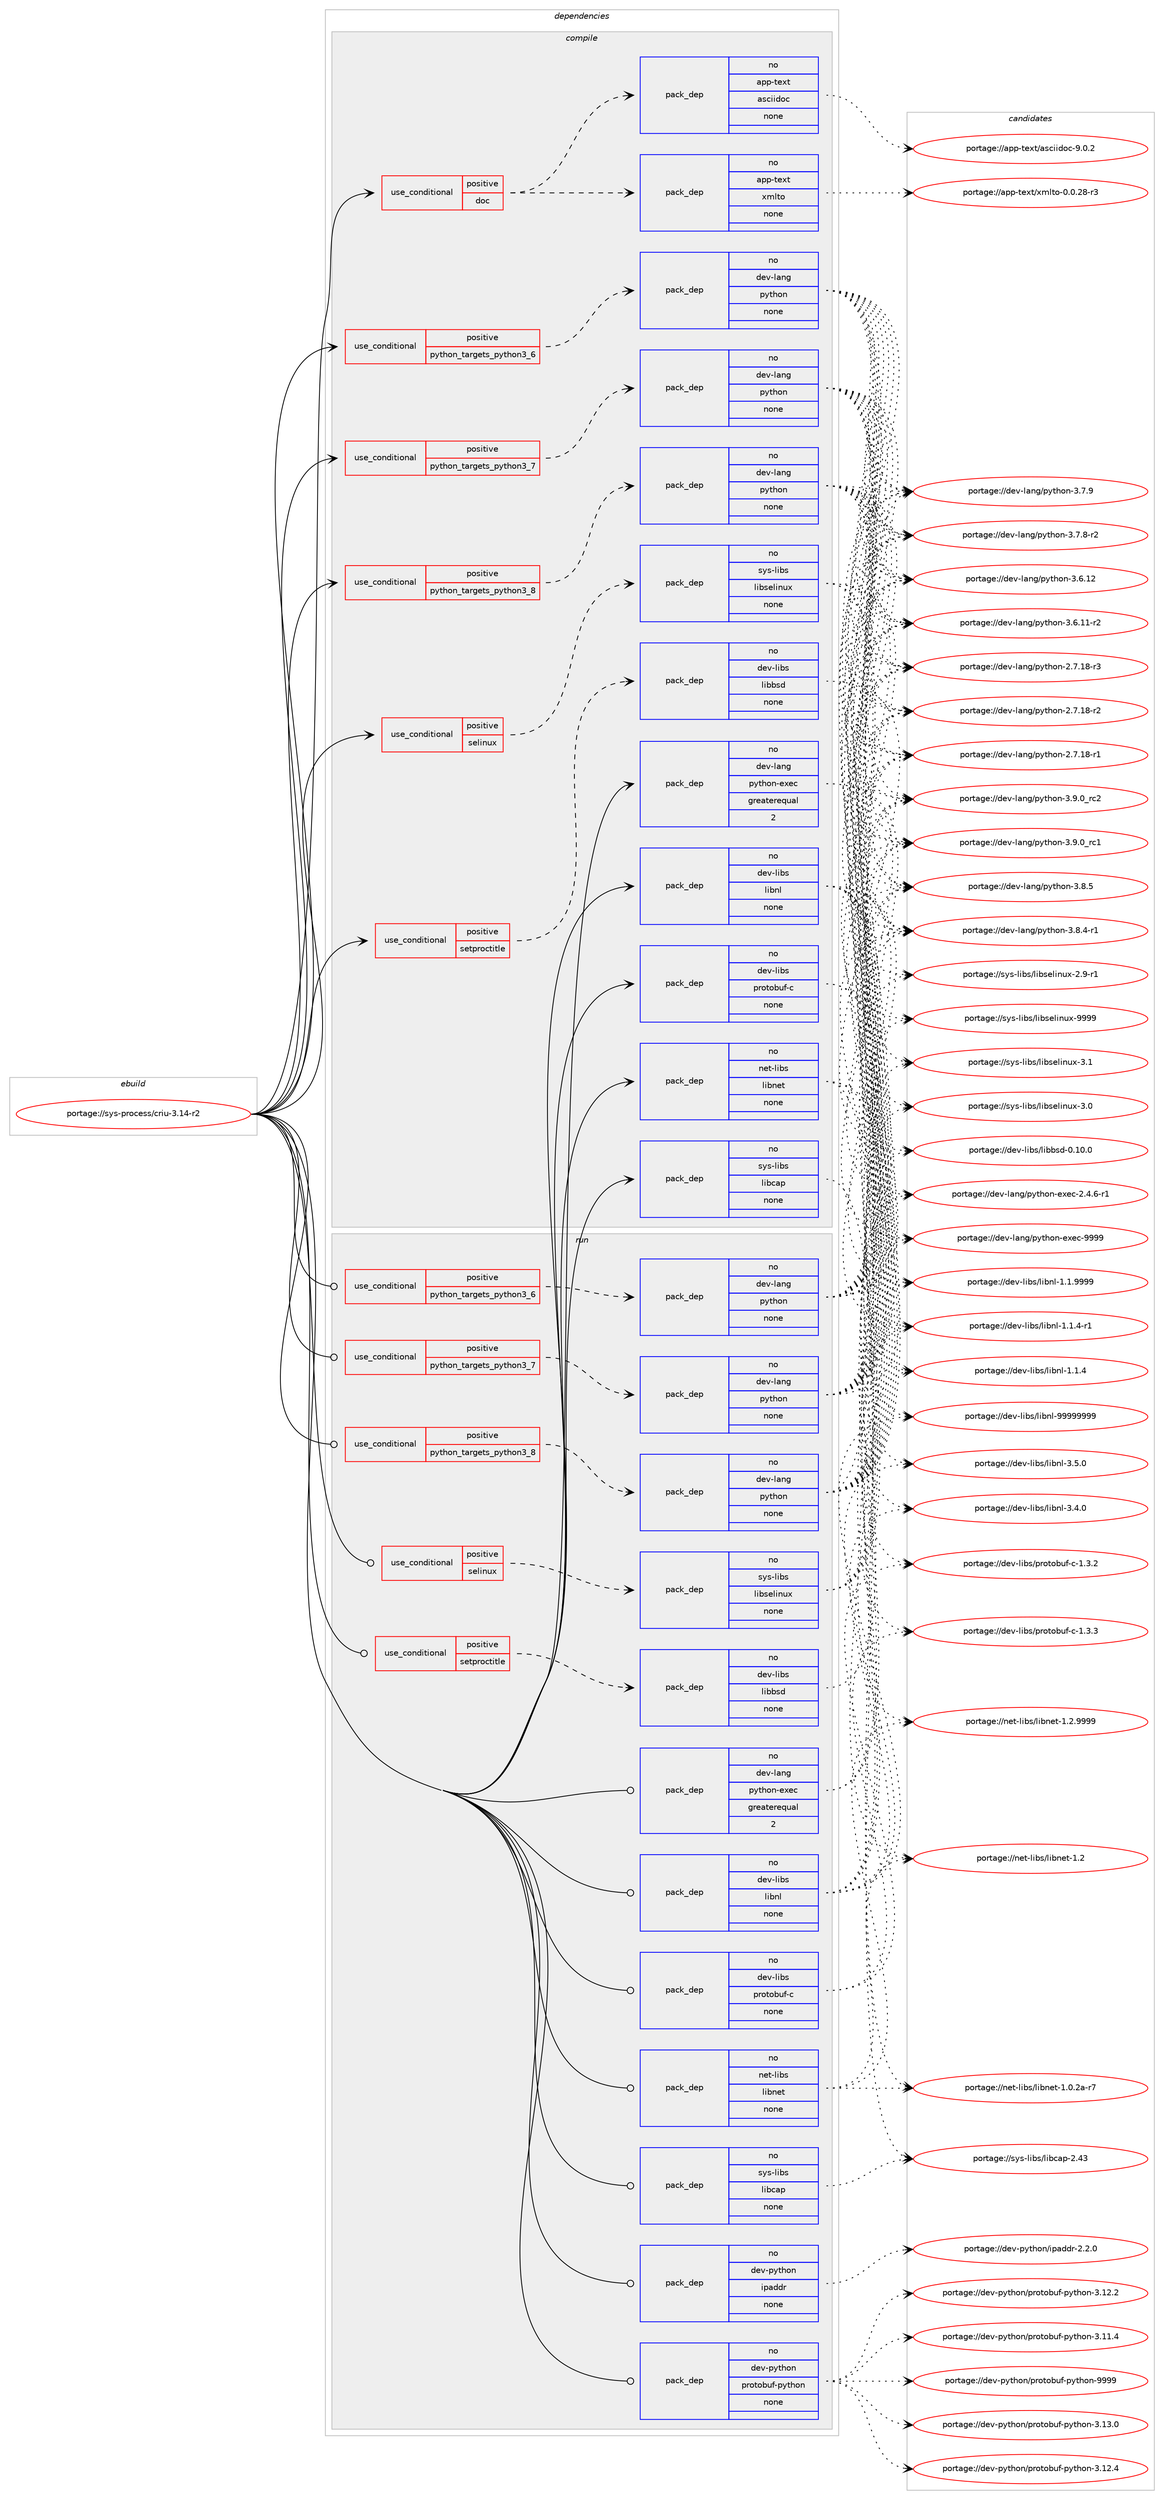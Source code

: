 digraph prolog {

# *************
# Graph options
# *************

newrank=true;
concentrate=true;
compound=true;
graph [rankdir=LR,fontname=Helvetica,fontsize=10,ranksep=1.5];#, ranksep=2.5, nodesep=0.2];
edge  [arrowhead=vee];
node  [fontname=Helvetica,fontsize=10];

# **********
# The ebuild
# **********

subgraph cluster_leftcol {
color=gray;
rank=same;
label=<<i>ebuild</i>>;
id [label="portage://sys-process/criu-3.14-r2", color=red, width=4, href="../sys-process/criu-3.14-r2.svg"];
}

# ****************
# The dependencies
# ****************

subgraph cluster_midcol {
color=gray;
label=<<i>dependencies</i>>;
subgraph cluster_compile {
fillcolor="#eeeeee";
style=filled;
label=<<i>compile</i>>;
subgraph cond193 {
dependency1870 [label=<<TABLE BORDER="0" CELLBORDER="1" CELLSPACING="0" CELLPADDING="4"><TR><TD ROWSPAN="3" CELLPADDING="10">use_conditional</TD></TR><TR><TD>positive</TD></TR><TR><TD>doc</TD></TR></TABLE>>, shape=none, color=red];
subgraph pack1635 {
dependency1871 [label=<<TABLE BORDER="0" CELLBORDER="1" CELLSPACING="0" CELLPADDING="4" WIDTH="220"><TR><TD ROWSPAN="6" CELLPADDING="30">pack_dep</TD></TR><TR><TD WIDTH="110">no</TD></TR><TR><TD>app-text</TD></TR><TR><TD>asciidoc</TD></TR><TR><TD>none</TD></TR><TR><TD></TD></TR></TABLE>>, shape=none, color=blue];
}
dependency1870:e -> dependency1871:w [weight=20,style="dashed",arrowhead="vee"];
subgraph pack1636 {
dependency1872 [label=<<TABLE BORDER="0" CELLBORDER="1" CELLSPACING="0" CELLPADDING="4" WIDTH="220"><TR><TD ROWSPAN="6" CELLPADDING="30">pack_dep</TD></TR><TR><TD WIDTH="110">no</TD></TR><TR><TD>app-text</TD></TR><TR><TD>xmlto</TD></TR><TR><TD>none</TD></TR><TR><TD></TD></TR></TABLE>>, shape=none, color=blue];
}
dependency1870:e -> dependency1872:w [weight=20,style="dashed",arrowhead="vee"];
}
id:e -> dependency1870:w [weight=20,style="solid",arrowhead="vee"];
subgraph cond194 {
dependency1873 [label=<<TABLE BORDER="0" CELLBORDER="1" CELLSPACING="0" CELLPADDING="4"><TR><TD ROWSPAN="3" CELLPADDING="10">use_conditional</TD></TR><TR><TD>positive</TD></TR><TR><TD>python_targets_python3_6</TD></TR></TABLE>>, shape=none, color=red];
subgraph pack1637 {
dependency1874 [label=<<TABLE BORDER="0" CELLBORDER="1" CELLSPACING="0" CELLPADDING="4" WIDTH="220"><TR><TD ROWSPAN="6" CELLPADDING="30">pack_dep</TD></TR><TR><TD WIDTH="110">no</TD></TR><TR><TD>dev-lang</TD></TR><TR><TD>python</TD></TR><TR><TD>none</TD></TR><TR><TD></TD></TR></TABLE>>, shape=none, color=blue];
}
dependency1873:e -> dependency1874:w [weight=20,style="dashed",arrowhead="vee"];
}
id:e -> dependency1873:w [weight=20,style="solid",arrowhead="vee"];
subgraph cond195 {
dependency1875 [label=<<TABLE BORDER="0" CELLBORDER="1" CELLSPACING="0" CELLPADDING="4"><TR><TD ROWSPAN="3" CELLPADDING="10">use_conditional</TD></TR><TR><TD>positive</TD></TR><TR><TD>python_targets_python3_7</TD></TR></TABLE>>, shape=none, color=red];
subgraph pack1638 {
dependency1876 [label=<<TABLE BORDER="0" CELLBORDER="1" CELLSPACING="0" CELLPADDING="4" WIDTH="220"><TR><TD ROWSPAN="6" CELLPADDING="30">pack_dep</TD></TR><TR><TD WIDTH="110">no</TD></TR><TR><TD>dev-lang</TD></TR><TR><TD>python</TD></TR><TR><TD>none</TD></TR><TR><TD></TD></TR></TABLE>>, shape=none, color=blue];
}
dependency1875:e -> dependency1876:w [weight=20,style="dashed",arrowhead="vee"];
}
id:e -> dependency1875:w [weight=20,style="solid",arrowhead="vee"];
subgraph cond196 {
dependency1877 [label=<<TABLE BORDER="0" CELLBORDER="1" CELLSPACING="0" CELLPADDING="4"><TR><TD ROWSPAN="3" CELLPADDING="10">use_conditional</TD></TR><TR><TD>positive</TD></TR><TR><TD>python_targets_python3_8</TD></TR></TABLE>>, shape=none, color=red];
subgraph pack1639 {
dependency1878 [label=<<TABLE BORDER="0" CELLBORDER="1" CELLSPACING="0" CELLPADDING="4" WIDTH="220"><TR><TD ROWSPAN="6" CELLPADDING="30">pack_dep</TD></TR><TR><TD WIDTH="110">no</TD></TR><TR><TD>dev-lang</TD></TR><TR><TD>python</TD></TR><TR><TD>none</TD></TR><TR><TD></TD></TR></TABLE>>, shape=none, color=blue];
}
dependency1877:e -> dependency1878:w [weight=20,style="dashed",arrowhead="vee"];
}
id:e -> dependency1877:w [weight=20,style="solid",arrowhead="vee"];
subgraph cond197 {
dependency1879 [label=<<TABLE BORDER="0" CELLBORDER="1" CELLSPACING="0" CELLPADDING="4"><TR><TD ROWSPAN="3" CELLPADDING="10">use_conditional</TD></TR><TR><TD>positive</TD></TR><TR><TD>selinux</TD></TR></TABLE>>, shape=none, color=red];
subgraph pack1640 {
dependency1880 [label=<<TABLE BORDER="0" CELLBORDER="1" CELLSPACING="0" CELLPADDING="4" WIDTH="220"><TR><TD ROWSPAN="6" CELLPADDING="30">pack_dep</TD></TR><TR><TD WIDTH="110">no</TD></TR><TR><TD>sys-libs</TD></TR><TR><TD>libselinux</TD></TR><TR><TD>none</TD></TR><TR><TD></TD></TR></TABLE>>, shape=none, color=blue];
}
dependency1879:e -> dependency1880:w [weight=20,style="dashed",arrowhead="vee"];
}
id:e -> dependency1879:w [weight=20,style="solid",arrowhead="vee"];
subgraph cond198 {
dependency1881 [label=<<TABLE BORDER="0" CELLBORDER="1" CELLSPACING="0" CELLPADDING="4"><TR><TD ROWSPAN="3" CELLPADDING="10">use_conditional</TD></TR><TR><TD>positive</TD></TR><TR><TD>setproctitle</TD></TR></TABLE>>, shape=none, color=red];
subgraph pack1641 {
dependency1882 [label=<<TABLE BORDER="0" CELLBORDER="1" CELLSPACING="0" CELLPADDING="4" WIDTH="220"><TR><TD ROWSPAN="6" CELLPADDING="30">pack_dep</TD></TR><TR><TD WIDTH="110">no</TD></TR><TR><TD>dev-libs</TD></TR><TR><TD>libbsd</TD></TR><TR><TD>none</TD></TR><TR><TD></TD></TR></TABLE>>, shape=none, color=blue];
}
dependency1881:e -> dependency1882:w [weight=20,style="dashed",arrowhead="vee"];
}
id:e -> dependency1881:w [weight=20,style="solid",arrowhead="vee"];
subgraph pack1642 {
dependency1883 [label=<<TABLE BORDER="0" CELLBORDER="1" CELLSPACING="0" CELLPADDING="4" WIDTH="220"><TR><TD ROWSPAN="6" CELLPADDING="30">pack_dep</TD></TR><TR><TD WIDTH="110">no</TD></TR><TR><TD>dev-lang</TD></TR><TR><TD>python-exec</TD></TR><TR><TD>greaterequal</TD></TR><TR><TD>2</TD></TR></TABLE>>, shape=none, color=blue];
}
id:e -> dependency1883:w [weight=20,style="solid",arrowhead="vee"];
subgraph pack1643 {
dependency1884 [label=<<TABLE BORDER="0" CELLBORDER="1" CELLSPACING="0" CELLPADDING="4" WIDTH="220"><TR><TD ROWSPAN="6" CELLPADDING="30">pack_dep</TD></TR><TR><TD WIDTH="110">no</TD></TR><TR><TD>dev-libs</TD></TR><TR><TD>libnl</TD></TR><TR><TD>none</TD></TR><TR><TD></TD></TR></TABLE>>, shape=none, color=blue];
}
id:e -> dependency1884:w [weight=20,style="solid",arrowhead="vee"];
subgraph pack1644 {
dependency1885 [label=<<TABLE BORDER="0" CELLBORDER="1" CELLSPACING="0" CELLPADDING="4" WIDTH="220"><TR><TD ROWSPAN="6" CELLPADDING="30">pack_dep</TD></TR><TR><TD WIDTH="110">no</TD></TR><TR><TD>dev-libs</TD></TR><TR><TD>protobuf-c</TD></TR><TR><TD>none</TD></TR><TR><TD></TD></TR></TABLE>>, shape=none, color=blue];
}
id:e -> dependency1885:w [weight=20,style="solid",arrowhead="vee"];
subgraph pack1645 {
dependency1886 [label=<<TABLE BORDER="0" CELLBORDER="1" CELLSPACING="0" CELLPADDING="4" WIDTH="220"><TR><TD ROWSPAN="6" CELLPADDING="30">pack_dep</TD></TR><TR><TD WIDTH="110">no</TD></TR><TR><TD>net-libs</TD></TR><TR><TD>libnet</TD></TR><TR><TD>none</TD></TR><TR><TD></TD></TR></TABLE>>, shape=none, color=blue];
}
id:e -> dependency1886:w [weight=20,style="solid",arrowhead="vee"];
subgraph pack1646 {
dependency1887 [label=<<TABLE BORDER="0" CELLBORDER="1" CELLSPACING="0" CELLPADDING="4" WIDTH="220"><TR><TD ROWSPAN="6" CELLPADDING="30">pack_dep</TD></TR><TR><TD WIDTH="110">no</TD></TR><TR><TD>sys-libs</TD></TR><TR><TD>libcap</TD></TR><TR><TD>none</TD></TR><TR><TD></TD></TR></TABLE>>, shape=none, color=blue];
}
id:e -> dependency1887:w [weight=20,style="solid",arrowhead="vee"];
}
subgraph cluster_compileandrun {
fillcolor="#eeeeee";
style=filled;
label=<<i>compile and run</i>>;
}
subgraph cluster_run {
fillcolor="#eeeeee";
style=filled;
label=<<i>run</i>>;
subgraph cond199 {
dependency1888 [label=<<TABLE BORDER="0" CELLBORDER="1" CELLSPACING="0" CELLPADDING="4"><TR><TD ROWSPAN="3" CELLPADDING="10">use_conditional</TD></TR><TR><TD>positive</TD></TR><TR><TD>python_targets_python3_6</TD></TR></TABLE>>, shape=none, color=red];
subgraph pack1647 {
dependency1889 [label=<<TABLE BORDER="0" CELLBORDER="1" CELLSPACING="0" CELLPADDING="4" WIDTH="220"><TR><TD ROWSPAN="6" CELLPADDING="30">pack_dep</TD></TR><TR><TD WIDTH="110">no</TD></TR><TR><TD>dev-lang</TD></TR><TR><TD>python</TD></TR><TR><TD>none</TD></TR><TR><TD></TD></TR></TABLE>>, shape=none, color=blue];
}
dependency1888:e -> dependency1889:w [weight=20,style="dashed",arrowhead="vee"];
}
id:e -> dependency1888:w [weight=20,style="solid",arrowhead="odot"];
subgraph cond200 {
dependency1890 [label=<<TABLE BORDER="0" CELLBORDER="1" CELLSPACING="0" CELLPADDING="4"><TR><TD ROWSPAN="3" CELLPADDING="10">use_conditional</TD></TR><TR><TD>positive</TD></TR><TR><TD>python_targets_python3_7</TD></TR></TABLE>>, shape=none, color=red];
subgraph pack1648 {
dependency1891 [label=<<TABLE BORDER="0" CELLBORDER="1" CELLSPACING="0" CELLPADDING="4" WIDTH="220"><TR><TD ROWSPAN="6" CELLPADDING="30">pack_dep</TD></TR><TR><TD WIDTH="110">no</TD></TR><TR><TD>dev-lang</TD></TR><TR><TD>python</TD></TR><TR><TD>none</TD></TR><TR><TD></TD></TR></TABLE>>, shape=none, color=blue];
}
dependency1890:e -> dependency1891:w [weight=20,style="dashed",arrowhead="vee"];
}
id:e -> dependency1890:w [weight=20,style="solid",arrowhead="odot"];
subgraph cond201 {
dependency1892 [label=<<TABLE BORDER="0" CELLBORDER="1" CELLSPACING="0" CELLPADDING="4"><TR><TD ROWSPAN="3" CELLPADDING="10">use_conditional</TD></TR><TR><TD>positive</TD></TR><TR><TD>python_targets_python3_8</TD></TR></TABLE>>, shape=none, color=red];
subgraph pack1649 {
dependency1893 [label=<<TABLE BORDER="0" CELLBORDER="1" CELLSPACING="0" CELLPADDING="4" WIDTH="220"><TR><TD ROWSPAN="6" CELLPADDING="30">pack_dep</TD></TR><TR><TD WIDTH="110">no</TD></TR><TR><TD>dev-lang</TD></TR><TR><TD>python</TD></TR><TR><TD>none</TD></TR><TR><TD></TD></TR></TABLE>>, shape=none, color=blue];
}
dependency1892:e -> dependency1893:w [weight=20,style="dashed",arrowhead="vee"];
}
id:e -> dependency1892:w [weight=20,style="solid",arrowhead="odot"];
subgraph cond202 {
dependency1894 [label=<<TABLE BORDER="0" CELLBORDER="1" CELLSPACING="0" CELLPADDING="4"><TR><TD ROWSPAN="3" CELLPADDING="10">use_conditional</TD></TR><TR><TD>positive</TD></TR><TR><TD>selinux</TD></TR></TABLE>>, shape=none, color=red];
subgraph pack1650 {
dependency1895 [label=<<TABLE BORDER="0" CELLBORDER="1" CELLSPACING="0" CELLPADDING="4" WIDTH="220"><TR><TD ROWSPAN="6" CELLPADDING="30">pack_dep</TD></TR><TR><TD WIDTH="110">no</TD></TR><TR><TD>sys-libs</TD></TR><TR><TD>libselinux</TD></TR><TR><TD>none</TD></TR><TR><TD></TD></TR></TABLE>>, shape=none, color=blue];
}
dependency1894:e -> dependency1895:w [weight=20,style="dashed",arrowhead="vee"];
}
id:e -> dependency1894:w [weight=20,style="solid",arrowhead="odot"];
subgraph cond203 {
dependency1896 [label=<<TABLE BORDER="0" CELLBORDER="1" CELLSPACING="0" CELLPADDING="4"><TR><TD ROWSPAN="3" CELLPADDING="10">use_conditional</TD></TR><TR><TD>positive</TD></TR><TR><TD>setproctitle</TD></TR></TABLE>>, shape=none, color=red];
subgraph pack1651 {
dependency1897 [label=<<TABLE BORDER="0" CELLBORDER="1" CELLSPACING="0" CELLPADDING="4" WIDTH="220"><TR><TD ROWSPAN="6" CELLPADDING="30">pack_dep</TD></TR><TR><TD WIDTH="110">no</TD></TR><TR><TD>dev-libs</TD></TR><TR><TD>libbsd</TD></TR><TR><TD>none</TD></TR><TR><TD></TD></TR></TABLE>>, shape=none, color=blue];
}
dependency1896:e -> dependency1897:w [weight=20,style="dashed",arrowhead="vee"];
}
id:e -> dependency1896:w [weight=20,style="solid",arrowhead="odot"];
subgraph pack1652 {
dependency1898 [label=<<TABLE BORDER="0" CELLBORDER="1" CELLSPACING="0" CELLPADDING="4" WIDTH="220"><TR><TD ROWSPAN="6" CELLPADDING="30">pack_dep</TD></TR><TR><TD WIDTH="110">no</TD></TR><TR><TD>dev-lang</TD></TR><TR><TD>python-exec</TD></TR><TR><TD>greaterequal</TD></TR><TR><TD>2</TD></TR></TABLE>>, shape=none, color=blue];
}
id:e -> dependency1898:w [weight=20,style="solid",arrowhead="odot"];
subgraph pack1653 {
dependency1899 [label=<<TABLE BORDER="0" CELLBORDER="1" CELLSPACING="0" CELLPADDING="4" WIDTH="220"><TR><TD ROWSPAN="6" CELLPADDING="30">pack_dep</TD></TR><TR><TD WIDTH="110">no</TD></TR><TR><TD>dev-libs</TD></TR><TR><TD>libnl</TD></TR><TR><TD>none</TD></TR><TR><TD></TD></TR></TABLE>>, shape=none, color=blue];
}
id:e -> dependency1899:w [weight=20,style="solid",arrowhead="odot"];
subgraph pack1654 {
dependency1900 [label=<<TABLE BORDER="0" CELLBORDER="1" CELLSPACING="0" CELLPADDING="4" WIDTH="220"><TR><TD ROWSPAN="6" CELLPADDING="30">pack_dep</TD></TR><TR><TD WIDTH="110">no</TD></TR><TR><TD>dev-libs</TD></TR><TR><TD>protobuf-c</TD></TR><TR><TD>none</TD></TR><TR><TD></TD></TR></TABLE>>, shape=none, color=blue];
}
id:e -> dependency1900:w [weight=20,style="solid",arrowhead="odot"];
subgraph pack1655 {
dependency1901 [label=<<TABLE BORDER="0" CELLBORDER="1" CELLSPACING="0" CELLPADDING="4" WIDTH="220"><TR><TD ROWSPAN="6" CELLPADDING="30">pack_dep</TD></TR><TR><TD WIDTH="110">no</TD></TR><TR><TD>dev-python</TD></TR><TR><TD>ipaddr</TD></TR><TR><TD>none</TD></TR><TR><TD></TD></TR></TABLE>>, shape=none, color=blue];
}
id:e -> dependency1901:w [weight=20,style="solid",arrowhead="odot"];
subgraph pack1656 {
dependency1902 [label=<<TABLE BORDER="0" CELLBORDER="1" CELLSPACING="0" CELLPADDING="4" WIDTH="220"><TR><TD ROWSPAN="6" CELLPADDING="30">pack_dep</TD></TR><TR><TD WIDTH="110">no</TD></TR><TR><TD>dev-python</TD></TR><TR><TD>protobuf-python</TD></TR><TR><TD>none</TD></TR><TR><TD></TD></TR></TABLE>>, shape=none, color=blue];
}
id:e -> dependency1902:w [weight=20,style="solid",arrowhead="odot"];
subgraph pack1657 {
dependency1903 [label=<<TABLE BORDER="0" CELLBORDER="1" CELLSPACING="0" CELLPADDING="4" WIDTH="220"><TR><TD ROWSPAN="6" CELLPADDING="30">pack_dep</TD></TR><TR><TD WIDTH="110">no</TD></TR><TR><TD>net-libs</TD></TR><TR><TD>libnet</TD></TR><TR><TD>none</TD></TR><TR><TD></TD></TR></TABLE>>, shape=none, color=blue];
}
id:e -> dependency1903:w [weight=20,style="solid",arrowhead="odot"];
subgraph pack1658 {
dependency1904 [label=<<TABLE BORDER="0" CELLBORDER="1" CELLSPACING="0" CELLPADDING="4" WIDTH="220"><TR><TD ROWSPAN="6" CELLPADDING="30">pack_dep</TD></TR><TR><TD WIDTH="110">no</TD></TR><TR><TD>sys-libs</TD></TR><TR><TD>libcap</TD></TR><TR><TD>none</TD></TR><TR><TD></TD></TR></TABLE>>, shape=none, color=blue];
}
id:e -> dependency1904:w [weight=20,style="solid",arrowhead="odot"];
}
}

# **************
# The candidates
# **************

subgraph cluster_choices {
rank=same;
color=gray;
label=<<i>candidates</i>>;

subgraph choice1635 {
color=black;
nodesep=1;
choice971121124511610112011647971159910510510011199455746484650 [label="portage://app-text/asciidoc-9.0.2", color=red, width=4,href="../app-text/asciidoc-9.0.2.svg"];
dependency1871:e -> choice971121124511610112011647971159910510510011199455746484650:w [style=dotted,weight="100"];
}
subgraph choice1636 {
color=black;
nodesep=1;
choice971121124511610112011647120109108116111454846484650564511451 [label="portage://app-text/xmlto-0.0.28-r3", color=red, width=4,href="../app-text/xmlto-0.0.28-r3.svg"];
dependency1872:e -> choice971121124511610112011647120109108116111454846484650564511451:w [style=dotted,weight="100"];
}
subgraph choice1637 {
color=black;
nodesep=1;
choice100101118451089711010347112121116104111110455146574648951149950 [label="portage://dev-lang/python-3.9.0_rc2", color=red, width=4,href="../dev-lang/python-3.9.0_rc2.svg"];
choice100101118451089711010347112121116104111110455146574648951149949 [label="portage://dev-lang/python-3.9.0_rc1", color=red, width=4,href="../dev-lang/python-3.9.0_rc1.svg"];
choice100101118451089711010347112121116104111110455146564653 [label="portage://dev-lang/python-3.8.5", color=red, width=4,href="../dev-lang/python-3.8.5.svg"];
choice1001011184510897110103471121211161041111104551465646524511449 [label="portage://dev-lang/python-3.8.4-r1", color=red, width=4,href="../dev-lang/python-3.8.4-r1.svg"];
choice100101118451089711010347112121116104111110455146554657 [label="portage://dev-lang/python-3.7.9", color=red, width=4,href="../dev-lang/python-3.7.9.svg"];
choice1001011184510897110103471121211161041111104551465546564511450 [label="portage://dev-lang/python-3.7.8-r2", color=red, width=4,href="../dev-lang/python-3.7.8-r2.svg"];
choice10010111845108971101034711212111610411111045514654464950 [label="portage://dev-lang/python-3.6.12", color=red, width=4,href="../dev-lang/python-3.6.12.svg"];
choice100101118451089711010347112121116104111110455146544649494511450 [label="portage://dev-lang/python-3.6.11-r2", color=red, width=4,href="../dev-lang/python-3.6.11-r2.svg"];
choice100101118451089711010347112121116104111110455046554649564511451 [label="portage://dev-lang/python-2.7.18-r3", color=red, width=4,href="../dev-lang/python-2.7.18-r3.svg"];
choice100101118451089711010347112121116104111110455046554649564511450 [label="portage://dev-lang/python-2.7.18-r2", color=red, width=4,href="../dev-lang/python-2.7.18-r2.svg"];
choice100101118451089711010347112121116104111110455046554649564511449 [label="portage://dev-lang/python-2.7.18-r1", color=red, width=4,href="../dev-lang/python-2.7.18-r1.svg"];
dependency1874:e -> choice100101118451089711010347112121116104111110455146574648951149950:w [style=dotted,weight="100"];
dependency1874:e -> choice100101118451089711010347112121116104111110455146574648951149949:w [style=dotted,weight="100"];
dependency1874:e -> choice100101118451089711010347112121116104111110455146564653:w [style=dotted,weight="100"];
dependency1874:e -> choice1001011184510897110103471121211161041111104551465646524511449:w [style=dotted,weight="100"];
dependency1874:e -> choice100101118451089711010347112121116104111110455146554657:w [style=dotted,weight="100"];
dependency1874:e -> choice1001011184510897110103471121211161041111104551465546564511450:w [style=dotted,weight="100"];
dependency1874:e -> choice10010111845108971101034711212111610411111045514654464950:w [style=dotted,weight="100"];
dependency1874:e -> choice100101118451089711010347112121116104111110455146544649494511450:w [style=dotted,weight="100"];
dependency1874:e -> choice100101118451089711010347112121116104111110455046554649564511451:w [style=dotted,weight="100"];
dependency1874:e -> choice100101118451089711010347112121116104111110455046554649564511450:w [style=dotted,weight="100"];
dependency1874:e -> choice100101118451089711010347112121116104111110455046554649564511449:w [style=dotted,weight="100"];
}
subgraph choice1638 {
color=black;
nodesep=1;
choice100101118451089711010347112121116104111110455146574648951149950 [label="portage://dev-lang/python-3.9.0_rc2", color=red, width=4,href="../dev-lang/python-3.9.0_rc2.svg"];
choice100101118451089711010347112121116104111110455146574648951149949 [label="portage://dev-lang/python-3.9.0_rc1", color=red, width=4,href="../dev-lang/python-3.9.0_rc1.svg"];
choice100101118451089711010347112121116104111110455146564653 [label="portage://dev-lang/python-3.8.5", color=red, width=4,href="../dev-lang/python-3.8.5.svg"];
choice1001011184510897110103471121211161041111104551465646524511449 [label="portage://dev-lang/python-3.8.4-r1", color=red, width=4,href="../dev-lang/python-3.8.4-r1.svg"];
choice100101118451089711010347112121116104111110455146554657 [label="portage://dev-lang/python-3.7.9", color=red, width=4,href="../dev-lang/python-3.7.9.svg"];
choice1001011184510897110103471121211161041111104551465546564511450 [label="portage://dev-lang/python-3.7.8-r2", color=red, width=4,href="../dev-lang/python-3.7.8-r2.svg"];
choice10010111845108971101034711212111610411111045514654464950 [label="portage://dev-lang/python-3.6.12", color=red, width=4,href="../dev-lang/python-3.6.12.svg"];
choice100101118451089711010347112121116104111110455146544649494511450 [label="portage://dev-lang/python-3.6.11-r2", color=red, width=4,href="../dev-lang/python-3.6.11-r2.svg"];
choice100101118451089711010347112121116104111110455046554649564511451 [label="portage://dev-lang/python-2.7.18-r3", color=red, width=4,href="../dev-lang/python-2.7.18-r3.svg"];
choice100101118451089711010347112121116104111110455046554649564511450 [label="portage://dev-lang/python-2.7.18-r2", color=red, width=4,href="../dev-lang/python-2.7.18-r2.svg"];
choice100101118451089711010347112121116104111110455046554649564511449 [label="portage://dev-lang/python-2.7.18-r1", color=red, width=4,href="../dev-lang/python-2.7.18-r1.svg"];
dependency1876:e -> choice100101118451089711010347112121116104111110455146574648951149950:w [style=dotted,weight="100"];
dependency1876:e -> choice100101118451089711010347112121116104111110455146574648951149949:w [style=dotted,weight="100"];
dependency1876:e -> choice100101118451089711010347112121116104111110455146564653:w [style=dotted,weight="100"];
dependency1876:e -> choice1001011184510897110103471121211161041111104551465646524511449:w [style=dotted,weight="100"];
dependency1876:e -> choice100101118451089711010347112121116104111110455146554657:w [style=dotted,weight="100"];
dependency1876:e -> choice1001011184510897110103471121211161041111104551465546564511450:w [style=dotted,weight="100"];
dependency1876:e -> choice10010111845108971101034711212111610411111045514654464950:w [style=dotted,weight="100"];
dependency1876:e -> choice100101118451089711010347112121116104111110455146544649494511450:w [style=dotted,weight="100"];
dependency1876:e -> choice100101118451089711010347112121116104111110455046554649564511451:w [style=dotted,weight="100"];
dependency1876:e -> choice100101118451089711010347112121116104111110455046554649564511450:w [style=dotted,weight="100"];
dependency1876:e -> choice100101118451089711010347112121116104111110455046554649564511449:w [style=dotted,weight="100"];
}
subgraph choice1639 {
color=black;
nodesep=1;
choice100101118451089711010347112121116104111110455146574648951149950 [label="portage://dev-lang/python-3.9.0_rc2", color=red, width=4,href="../dev-lang/python-3.9.0_rc2.svg"];
choice100101118451089711010347112121116104111110455146574648951149949 [label="portage://dev-lang/python-3.9.0_rc1", color=red, width=4,href="../dev-lang/python-3.9.0_rc1.svg"];
choice100101118451089711010347112121116104111110455146564653 [label="portage://dev-lang/python-3.8.5", color=red, width=4,href="../dev-lang/python-3.8.5.svg"];
choice1001011184510897110103471121211161041111104551465646524511449 [label="portage://dev-lang/python-3.8.4-r1", color=red, width=4,href="../dev-lang/python-3.8.4-r1.svg"];
choice100101118451089711010347112121116104111110455146554657 [label="portage://dev-lang/python-3.7.9", color=red, width=4,href="../dev-lang/python-3.7.9.svg"];
choice1001011184510897110103471121211161041111104551465546564511450 [label="portage://dev-lang/python-3.7.8-r2", color=red, width=4,href="../dev-lang/python-3.7.8-r2.svg"];
choice10010111845108971101034711212111610411111045514654464950 [label="portage://dev-lang/python-3.6.12", color=red, width=4,href="../dev-lang/python-3.6.12.svg"];
choice100101118451089711010347112121116104111110455146544649494511450 [label="portage://dev-lang/python-3.6.11-r2", color=red, width=4,href="../dev-lang/python-3.6.11-r2.svg"];
choice100101118451089711010347112121116104111110455046554649564511451 [label="portage://dev-lang/python-2.7.18-r3", color=red, width=4,href="../dev-lang/python-2.7.18-r3.svg"];
choice100101118451089711010347112121116104111110455046554649564511450 [label="portage://dev-lang/python-2.7.18-r2", color=red, width=4,href="../dev-lang/python-2.7.18-r2.svg"];
choice100101118451089711010347112121116104111110455046554649564511449 [label="portage://dev-lang/python-2.7.18-r1", color=red, width=4,href="../dev-lang/python-2.7.18-r1.svg"];
dependency1878:e -> choice100101118451089711010347112121116104111110455146574648951149950:w [style=dotted,weight="100"];
dependency1878:e -> choice100101118451089711010347112121116104111110455146574648951149949:w [style=dotted,weight="100"];
dependency1878:e -> choice100101118451089711010347112121116104111110455146564653:w [style=dotted,weight="100"];
dependency1878:e -> choice1001011184510897110103471121211161041111104551465646524511449:w [style=dotted,weight="100"];
dependency1878:e -> choice100101118451089711010347112121116104111110455146554657:w [style=dotted,weight="100"];
dependency1878:e -> choice1001011184510897110103471121211161041111104551465546564511450:w [style=dotted,weight="100"];
dependency1878:e -> choice10010111845108971101034711212111610411111045514654464950:w [style=dotted,weight="100"];
dependency1878:e -> choice100101118451089711010347112121116104111110455146544649494511450:w [style=dotted,weight="100"];
dependency1878:e -> choice100101118451089711010347112121116104111110455046554649564511451:w [style=dotted,weight="100"];
dependency1878:e -> choice100101118451089711010347112121116104111110455046554649564511450:w [style=dotted,weight="100"];
dependency1878:e -> choice100101118451089711010347112121116104111110455046554649564511449:w [style=dotted,weight="100"];
}
subgraph choice1640 {
color=black;
nodesep=1;
choice115121115451081059811547108105981151011081051101171204557575757 [label="portage://sys-libs/libselinux-9999", color=red, width=4,href="../sys-libs/libselinux-9999.svg"];
choice1151211154510810598115471081059811510110810511011712045514649 [label="portage://sys-libs/libselinux-3.1", color=red, width=4,href="../sys-libs/libselinux-3.1.svg"];
choice1151211154510810598115471081059811510110810511011712045514648 [label="portage://sys-libs/libselinux-3.0", color=red, width=4,href="../sys-libs/libselinux-3.0.svg"];
choice11512111545108105981154710810598115101108105110117120455046574511449 [label="portage://sys-libs/libselinux-2.9-r1", color=red, width=4,href="../sys-libs/libselinux-2.9-r1.svg"];
dependency1880:e -> choice115121115451081059811547108105981151011081051101171204557575757:w [style=dotted,weight="100"];
dependency1880:e -> choice1151211154510810598115471081059811510110810511011712045514649:w [style=dotted,weight="100"];
dependency1880:e -> choice1151211154510810598115471081059811510110810511011712045514648:w [style=dotted,weight="100"];
dependency1880:e -> choice11512111545108105981154710810598115101108105110117120455046574511449:w [style=dotted,weight="100"];
}
subgraph choice1641 {
color=black;
nodesep=1;
choice100101118451081059811547108105989811510045484649484648 [label="portage://dev-libs/libbsd-0.10.0", color=red, width=4,href="../dev-libs/libbsd-0.10.0.svg"];
dependency1882:e -> choice100101118451081059811547108105989811510045484649484648:w [style=dotted,weight="100"];
}
subgraph choice1642 {
color=black;
nodesep=1;
choice10010111845108971101034711212111610411111045101120101994557575757 [label="portage://dev-lang/python-exec-9999", color=red, width=4,href="../dev-lang/python-exec-9999.svg"];
choice10010111845108971101034711212111610411111045101120101994550465246544511449 [label="portage://dev-lang/python-exec-2.4.6-r1", color=red, width=4,href="../dev-lang/python-exec-2.4.6-r1.svg"];
dependency1883:e -> choice10010111845108971101034711212111610411111045101120101994557575757:w [style=dotted,weight="100"];
dependency1883:e -> choice10010111845108971101034711212111610411111045101120101994550465246544511449:w [style=dotted,weight="100"];
}
subgraph choice1643 {
color=black;
nodesep=1;
choice10010111845108105981154710810598110108455757575757575757 [label="portage://dev-libs/libnl-99999999", color=red, width=4,href="../dev-libs/libnl-99999999.svg"];
choice10010111845108105981154710810598110108455146534648 [label="portage://dev-libs/libnl-3.5.0", color=red, width=4,href="../dev-libs/libnl-3.5.0.svg"];
choice10010111845108105981154710810598110108455146524648 [label="portage://dev-libs/libnl-3.4.0", color=red, width=4,href="../dev-libs/libnl-3.4.0.svg"];
choice10010111845108105981154710810598110108454946494657575757 [label="portage://dev-libs/libnl-1.1.9999", color=red, width=4,href="../dev-libs/libnl-1.1.9999.svg"];
choice100101118451081059811547108105981101084549464946524511449 [label="portage://dev-libs/libnl-1.1.4-r1", color=red, width=4,href="../dev-libs/libnl-1.1.4-r1.svg"];
choice10010111845108105981154710810598110108454946494652 [label="portage://dev-libs/libnl-1.1.4", color=red, width=4,href="../dev-libs/libnl-1.1.4.svg"];
dependency1884:e -> choice10010111845108105981154710810598110108455757575757575757:w [style=dotted,weight="100"];
dependency1884:e -> choice10010111845108105981154710810598110108455146534648:w [style=dotted,weight="100"];
dependency1884:e -> choice10010111845108105981154710810598110108455146524648:w [style=dotted,weight="100"];
dependency1884:e -> choice10010111845108105981154710810598110108454946494657575757:w [style=dotted,weight="100"];
dependency1884:e -> choice100101118451081059811547108105981101084549464946524511449:w [style=dotted,weight="100"];
dependency1884:e -> choice10010111845108105981154710810598110108454946494652:w [style=dotted,weight="100"];
}
subgraph choice1644 {
color=black;
nodesep=1;
choice100101118451081059811547112114111116111981171024599454946514651 [label="portage://dev-libs/protobuf-c-1.3.3", color=red, width=4,href="../dev-libs/protobuf-c-1.3.3.svg"];
choice100101118451081059811547112114111116111981171024599454946514650 [label="portage://dev-libs/protobuf-c-1.3.2", color=red, width=4,href="../dev-libs/protobuf-c-1.3.2.svg"];
dependency1885:e -> choice100101118451081059811547112114111116111981171024599454946514651:w [style=dotted,weight="100"];
dependency1885:e -> choice100101118451081059811547112114111116111981171024599454946514650:w [style=dotted,weight="100"];
}
subgraph choice1645 {
color=black;
nodesep=1;
choice11010111645108105981154710810598110101116454946504657575757 [label="portage://net-libs/libnet-1.2.9999", color=red, width=4,href="../net-libs/libnet-1.2.9999.svg"];
choice1101011164510810598115471081059811010111645494650 [label="portage://net-libs/libnet-1.2", color=red, width=4,href="../net-libs/libnet-1.2.svg"];
choice11010111645108105981154710810598110101116454946484650974511455 [label="portage://net-libs/libnet-1.0.2a-r7", color=red, width=4,href="../net-libs/libnet-1.0.2a-r7.svg"];
dependency1886:e -> choice11010111645108105981154710810598110101116454946504657575757:w [style=dotted,weight="100"];
dependency1886:e -> choice1101011164510810598115471081059811010111645494650:w [style=dotted,weight="100"];
dependency1886:e -> choice11010111645108105981154710810598110101116454946484650974511455:w [style=dotted,weight="100"];
}
subgraph choice1646 {
color=black;
nodesep=1;
choice1151211154510810598115471081059899971124550465251 [label="portage://sys-libs/libcap-2.43", color=red, width=4,href="../sys-libs/libcap-2.43.svg"];
dependency1887:e -> choice1151211154510810598115471081059899971124550465251:w [style=dotted,weight="100"];
}
subgraph choice1647 {
color=black;
nodesep=1;
choice100101118451089711010347112121116104111110455146574648951149950 [label="portage://dev-lang/python-3.9.0_rc2", color=red, width=4,href="../dev-lang/python-3.9.0_rc2.svg"];
choice100101118451089711010347112121116104111110455146574648951149949 [label="portage://dev-lang/python-3.9.0_rc1", color=red, width=4,href="../dev-lang/python-3.9.0_rc1.svg"];
choice100101118451089711010347112121116104111110455146564653 [label="portage://dev-lang/python-3.8.5", color=red, width=4,href="../dev-lang/python-3.8.5.svg"];
choice1001011184510897110103471121211161041111104551465646524511449 [label="portage://dev-lang/python-3.8.4-r1", color=red, width=4,href="../dev-lang/python-3.8.4-r1.svg"];
choice100101118451089711010347112121116104111110455146554657 [label="portage://dev-lang/python-3.7.9", color=red, width=4,href="../dev-lang/python-3.7.9.svg"];
choice1001011184510897110103471121211161041111104551465546564511450 [label="portage://dev-lang/python-3.7.8-r2", color=red, width=4,href="../dev-lang/python-3.7.8-r2.svg"];
choice10010111845108971101034711212111610411111045514654464950 [label="portage://dev-lang/python-3.6.12", color=red, width=4,href="../dev-lang/python-3.6.12.svg"];
choice100101118451089711010347112121116104111110455146544649494511450 [label="portage://dev-lang/python-3.6.11-r2", color=red, width=4,href="../dev-lang/python-3.6.11-r2.svg"];
choice100101118451089711010347112121116104111110455046554649564511451 [label="portage://dev-lang/python-2.7.18-r3", color=red, width=4,href="../dev-lang/python-2.7.18-r3.svg"];
choice100101118451089711010347112121116104111110455046554649564511450 [label="portage://dev-lang/python-2.7.18-r2", color=red, width=4,href="../dev-lang/python-2.7.18-r2.svg"];
choice100101118451089711010347112121116104111110455046554649564511449 [label="portage://dev-lang/python-2.7.18-r1", color=red, width=4,href="../dev-lang/python-2.7.18-r1.svg"];
dependency1889:e -> choice100101118451089711010347112121116104111110455146574648951149950:w [style=dotted,weight="100"];
dependency1889:e -> choice100101118451089711010347112121116104111110455146574648951149949:w [style=dotted,weight="100"];
dependency1889:e -> choice100101118451089711010347112121116104111110455146564653:w [style=dotted,weight="100"];
dependency1889:e -> choice1001011184510897110103471121211161041111104551465646524511449:w [style=dotted,weight="100"];
dependency1889:e -> choice100101118451089711010347112121116104111110455146554657:w [style=dotted,weight="100"];
dependency1889:e -> choice1001011184510897110103471121211161041111104551465546564511450:w [style=dotted,weight="100"];
dependency1889:e -> choice10010111845108971101034711212111610411111045514654464950:w [style=dotted,weight="100"];
dependency1889:e -> choice100101118451089711010347112121116104111110455146544649494511450:w [style=dotted,weight="100"];
dependency1889:e -> choice100101118451089711010347112121116104111110455046554649564511451:w [style=dotted,weight="100"];
dependency1889:e -> choice100101118451089711010347112121116104111110455046554649564511450:w [style=dotted,weight="100"];
dependency1889:e -> choice100101118451089711010347112121116104111110455046554649564511449:w [style=dotted,weight="100"];
}
subgraph choice1648 {
color=black;
nodesep=1;
choice100101118451089711010347112121116104111110455146574648951149950 [label="portage://dev-lang/python-3.9.0_rc2", color=red, width=4,href="../dev-lang/python-3.9.0_rc2.svg"];
choice100101118451089711010347112121116104111110455146574648951149949 [label="portage://dev-lang/python-3.9.0_rc1", color=red, width=4,href="../dev-lang/python-3.9.0_rc1.svg"];
choice100101118451089711010347112121116104111110455146564653 [label="portage://dev-lang/python-3.8.5", color=red, width=4,href="../dev-lang/python-3.8.5.svg"];
choice1001011184510897110103471121211161041111104551465646524511449 [label="portage://dev-lang/python-3.8.4-r1", color=red, width=4,href="../dev-lang/python-3.8.4-r1.svg"];
choice100101118451089711010347112121116104111110455146554657 [label="portage://dev-lang/python-3.7.9", color=red, width=4,href="../dev-lang/python-3.7.9.svg"];
choice1001011184510897110103471121211161041111104551465546564511450 [label="portage://dev-lang/python-3.7.8-r2", color=red, width=4,href="../dev-lang/python-3.7.8-r2.svg"];
choice10010111845108971101034711212111610411111045514654464950 [label="portage://dev-lang/python-3.6.12", color=red, width=4,href="../dev-lang/python-3.6.12.svg"];
choice100101118451089711010347112121116104111110455146544649494511450 [label="portage://dev-lang/python-3.6.11-r2", color=red, width=4,href="../dev-lang/python-3.6.11-r2.svg"];
choice100101118451089711010347112121116104111110455046554649564511451 [label="portage://dev-lang/python-2.7.18-r3", color=red, width=4,href="../dev-lang/python-2.7.18-r3.svg"];
choice100101118451089711010347112121116104111110455046554649564511450 [label="portage://dev-lang/python-2.7.18-r2", color=red, width=4,href="../dev-lang/python-2.7.18-r2.svg"];
choice100101118451089711010347112121116104111110455046554649564511449 [label="portage://dev-lang/python-2.7.18-r1", color=red, width=4,href="../dev-lang/python-2.7.18-r1.svg"];
dependency1891:e -> choice100101118451089711010347112121116104111110455146574648951149950:w [style=dotted,weight="100"];
dependency1891:e -> choice100101118451089711010347112121116104111110455146574648951149949:w [style=dotted,weight="100"];
dependency1891:e -> choice100101118451089711010347112121116104111110455146564653:w [style=dotted,weight="100"];
dependency1891:e -> choice1001011184510897110103471121211161041111104551465646524511449:w [style=dotted,weight="100"];
dependency1891:e -> choice100101118451089711010347112121116104111110455146554657:w [style=dotted,weight="100"];
dependency1891:e -> choice1001011184510897110103471121211161041111104551465546564511450:w [style=dotted,weight="100"];
dependency1891:e -> choice10010111845108971101034711212111610411111045514654464950:w [style=dotted,weight="100"];
dependency1891:e -> choice100101118451089711010347112121116104111110455146544649494511450:w [style=dotted,weight="100"];
dependency1891:e -> choice100101118451089711010347112121116104111110455046554649564511451:w [style=dotted,weight="100"];
dependency1891:e -> choice100101118451089711010347112121116104111110455046554649564511450:w [style=dotted,weight="100"];
dependency1891:e -> choice100101118451089711010347112121116104111110455046554649564511449:w [style=dotted,weight="100"];
}
subgraph choice1649 {
color=black;
nodesep=1;
choice100101118451089711010347112121116104111110455146574648951149950 [label="portage://dev-lang/python-3.9.0_rc2", color=red, width=4,href="../dev-lang/python-3.9.0_rc2.svg"];
choice100101118451089711010347112121116104111110455146574648951149949 [label="portage://dev-lang/python-3.9.0_rc1", color=red, width=4,href="../dev-lang/python-3.9.0_rc1.svg"];
choice100101118451089711010347112121116104111110455146564653 [label="portage://dev-lang/python-3.8.5", color=red, width=4,href="../dev-lang/python-3.8.5.svg"];
choice1001011184510897110103471121211161041111104551465646524511449 [label="portage://dev-lang/python-3.8.4-r1", color=red, width=4,href="../dev-lang/python-3.8.4-r1.svg"];
choice100101118451089711010347112121116104111110455146554657 [label="portage://dev-lang/python-3.7.9", color=red, width=4,href="../dev-lang/python-3.7.9.svg"];
choice1001011184510897110103471121211161041111104551465546564511450 [label="portage://dev-lang/python-3.7.8-r2", color=red, width=4,href="../dev-lang/python-3.7.8-r2.svg"];
choice10010111845108971101034711212111610411111045514654464950 [label="portage://dev-lang/python-3.6.12", color=red, width=4,href="../dev-lang/python-3.6.12.svg"];
choice100101118451089711010347112121116104111110455146544649494511450 [label="portage://dev-lang/python-3.6.11-r2", color=red, width=4,href="../dev-lang/python-3.6.11-r2.svg"];
choice100101118451089711010347112121116104111110455046554649564511451 [label="portage://dev-lang/python-2.7.18-r3", color=red, width=4,href="../dev-lang/python-2.7.18-r3.svg"];
choice100101118451089711010347112121116104111110455046554649564511450 [label="portage://dev-lang/python-2.7.18-r2", color=red, width=4,href="../dev-lang/python-2.7.18-r2.svg"];
choice100101118451089711010347112121116104111110455046554649564511449 [label="portage://dev-lang/python-2.7.18-r1", color=red, width=4,href="../dev-lang/python-2.7.18-r1.svg"];
dependency1893:e -> choice100101118451089711010347112121116104111110455146574648951149950:w [style=dotted,weight="100"];
dependency1893:e -> choice100101118451089711010347112121116104111110455146574648951149949:w [style=dotted,weight="100"];
dependency1893:e -> choice100101118451089711010347112121116104111110455146564653:w [style=dotted,weight="100"];
dependency1893:e -> choice1001011184510897110103471121211161041111104551465646524511449:w [style=dotted,weight="100"];
dependency1893:e -> choice100101118451089711010347112121116104111110455146554657:w [style=dotted,weight="100"];
dependency1893:e -> choice1001011184510897110103471121211161041111104551465546564511450:w [style=dotted,weight="100"];
dependency1893:e -> choice10010111845108971101034711212111610411111045514654464950:w [style=dotted,weight="100"];
dependency1893:e -> choice100101118451089711010347112121116104111110455146544649494511450:w [style=dotted,weight="100"];
dependency1893:e -> choice100101118451089711010347112121116104111110455046554649564511451:w [style=dotted,weight="100"];
dependency1893:e -> choice100101118451089711010347112121116104111110455046554649564511450:w [style=dotted,weight="100"];
dependency1893:e -> choice100101118451089711010347112121116104111110455046554649564511449:w [style=dotted,weight="100"];
}
subgraph choice1650 {
color=black;
nodesep=1;
choice115121115451081059811547108105981151011081051101171204557575757 [label="portage://sys-libs/libselinux-9999", color=red, width=4,href="../sys-libs/libselinux-9999.svg"];
choice1151211154510810598115471081059811510110810511011712045514649 [label="portage://sys-libs/libselinux-3.1", color=red, width=4,href="../sys-libs/libselinux-3.1.svg"];
choice1151211154510810598115471081059811510110810511011712045514648 [label="portage://sys-libs/libselinux-3.0", color=red, width=4,href="../sys-libs/libselinux-3.0.svg"];
choice11512111545108105981154710810598115101108105110117120455046574511449 [label="portage://sys-libs/libselinux-2.9-r1", color=red, width=4,href="../sys-libs/libselinux-2.9-r1.svg"];
dependency1895:e -> choice115121115451081059811547108105981151011081051101171204557575757:w [style=dotted,weight="100"];
dependency1895:e -> choice1151211154510810598115471081059811510110810511011712045514649:w [style=dotted,weight="100"];
dependency1895:e -> choice1151211154510810598115471081059811510110810511011712045514648:w [style=dotted,weight="100"];
dependency1895:e -> choice11512111545108105981154710810598115101108105110117120455046574511449:w [style=dotted,weight="100"];
}
subgraph choice1651 {
color=black;
nodesep=1;
choice100101118451081059811547108105989811510045484649484648 [label="portage://dev-libs/libbsd-0.10.0", color=red, width=4,href="../dev-libs/libbsd-0.10.0.svg"];
dependency1897:e -> choice100101118451081059811547108105989811510045484649484648:w [style=dotted,weight="100"];
}
subgraph choice1652 {
color=black;
nodesep=1;
choice10010111845108971101034711212111610411111045101120101994557575757 [label="portage://dev-lang/python-exec-9999", color=red, width=4,href="../dev-lang/python-exec-9999.svg"];
choice10010111845108971101034711212111610411111045101120101994550465246544511449 [label="portage://dev-lang/python-exec-2.4.6-r1", color=red, width=4,href="../dev-lang/python-exec-2.4.6-r1.svg"];
dependency1898:e -> choice10010111845108971101034711212111610411111045101120101994557575757:w [style=dotted,weight="100"];
dependency1898:e -> choice10010111845108971101034711212111610411111045101120101994550465246544511449:w [style=dotted,weight="100"];
}
subgraph choice1653 {
color=black;
nodesep=1;
choice10010111845108105981154710810598110108455757575757575757 [label="portage://dev-libs/libnl-99999999", color=red, width=4,href="../dev-libs/libnl-99999999.svg"];
choice10010111845108105981154710810598110108455146534648 [label="portage://dev-libs/libnl-3.5.0", color=red, width=4,href="../dev-libs/libnl-3.5.0.svg"];
choice10010111845108105981154710810598110108455146524648 [label="portage://dev-libs/libnl-3.4.0", color=red, width=4,href="../dev-libs/libnl-3.4.0.svg"];
choice10010111845108105981154710810598110108454946494657575757 [label="portage://dev-libs/libnl-1.1.9999", color=red, width=4,href="../dev-libs/libnl-1.1.9999.svg"];
choice100101118451081059811547108105981101084549464946524511449 [label="portage://dev-libs/libnl-1.1.4-r1", color=red, width=4,href="../dev-libs/libnl-1.1.4-r1.svg"];
choice10010111845108105981154710810598110108454946494652 [label="portage://dev-libs/libnl-1.1.4", color=red, width=4,href="../dev-libs/libnl-1.1.4.svg"];
dependency1899:e -> choice10010111845108105981154710810598110108455757575757575757:w [style=dotted,weight="100"];
dependency1899:e -> choice10010111845108105981154710810598110108455146534648:w [style=dotted,weight="100"];
dependency1899:e -> choice10010111845108105981154710810598110108455146524648:w [style=dotted,weight="100"];
dependency1899:e -> choice10010111845108105981154710810598110108454946494657575757:w [style=dotted,weight="100"];
dependency1899:e -> choice100101118451081059811547108105981101084549464946524511449:w [style=dotted,weight="100"];
dependency1899:e -> choice10010111845108105981154710810598110108454946494652:w [style=dotted,weight="100"];
}
subgraph choice1654 {
color=black;
nodesep=1;
choice100101118451081059811547112114111116111981171024599454946514651 [label="portage://dev-libs/protobuf-c-1.3.3", color=red, width=4,href="../dev-libs/protobuf-c-1.3.3.svg"];
choice100101118451081059811547112114111116111981171024599454946514650 [label="portage://dev-libs/protobuf-c-1.3.2", color=red, width=4,href="../dev-libs/protobuf-c-1.3.2.svg"];
dependency1900:e -> choice100101118451081059811547112114111116111981171024599454946514651:w [style=dotted,weight="100"];
dependency1900:e -> choice100101118451081059811547112114111116111981171024599454946514650:w [style=dotted,weight="100"];
}
subgraph choice1655 {
color=black;
nodesep=1;
choice100101118451121211161041111104710511297100100114455046504648 [label="portage://dev-python/ipaddr-2.2.0", color=red, width=4,href="../dev-python/ipaddr-2.2.0.svg"];
dependency1901:e -> choice100101118451121211161041111104710511297100100114455046504648:w [style=dotted,weight="100"];
}
subgraph choice1656 {
color=black;
nodesep=1;
choice100101118451121211161041111104711211411111611198117102451121211161041111104557575757 [label="portage://dev-python/protobuf-python-9999", color=red, width=4,href="../dev-python/protobuf-python-9999.svg"];
choice1001011184511212111610411111047112114111116111981171024511212111610411111045514649514648 [label="portage://dev-python/protobuf-python-3.13.0", color=red, width=4,href="../dev-python/protobuf-python-3.13.0.svg"];
choice1001011184511212111610411111047112114111116111981171024511212111610411111045514649504652 [label="portage://dev-python/protobuf-python-3.12.4", color=red, width=4,href="../dev-python/protobuf-python-3.12.4.svg"];
choice1001011184511212111610411111047112114111116111981171024511212111610411111045514649504650 [label="portage://dev-python/protobuf-python-3.12.2", color=red, width=4,href="../dev-python/protobuf-python-3.12.2.svg"];
choice1001011184511212111610411111047112114111116111981171024511212111610411111045514649494652 [label="portage://dev-python/protobuf-python-3.11.4", color=red, width=4,href="../dev-python/protobuf-python-3.11.4.svg"];
dependency1902:e -> choice100101118451121211161041111104711211411111611198117102451121211161041111104557575757:w [style=dotted,weight="100"];
dependency1902:e -> choice1001011184511212111610411111047112114111116111981171024511212111610411111045514649514648:w [style=dotted,weight="100"];
dependency1902:e -> choice1001011184511212111610411111047112114111116111981171024511212111610411111045514649504652:w [style=dotted,weight="100"];
dependency1902:e -> choice1001011184511212111610411111047112114111116111981171024511212111610411111045514649504650:w [style=dotted,weight="100"];
dependency1902:e -> choice1001011184511212111610411111047112114111116111981171024511212111610411111045514649494652:w [style=dotted,weight="100"];
}
subgraph choice1657 {
color=black;
nodesep=1;
choice11010111645108105981154710810598110101116454946504657575757 [label="portage://net-libs/libnet-1.2.9999", color=red, width=4,href="../net-libs/libnet-1.2.9999.svg"];
choice1101011164510810598115471081059811010111645494650 [label="portage://net-libs/libnet-1.2", color=red, width=4,href="../net-libs/libnet-1.2.svg"];
choice11010111645108105981154710810598110101116454946484650974511455 [label="portage://net-libs/libnet-1.0.2a-r7", color=red, width=4,href="../net-libs/libnet-1.0.2a-r7.svg"];
dependency1903:e -> choice11010111645108105981154710810598110101116454946504657575757:w [style=dotted,weight="100"];
dependency1903:e -> choice1101011164510810598115471081059811010111645494650:w [style=dotted,weight="100"];
dependency1903:e -> choice11010111645108105981154710810598110101116454946484650974511455:w [style=dotted,weight="100"];
}
subgraph choice1658 {
color=black;
nodesep=1;
choice1151211154510810598115471081059899971124550465251 [label="portage://sys-libs/libcap-2.43", color=red, width=4,href="../sys-libs/libcap-2.43.svg"];
dependency1904:e -> choice1151211154510810598115471081059899971124550465251:w [style=dotted,weight="100"];
}
}

}
